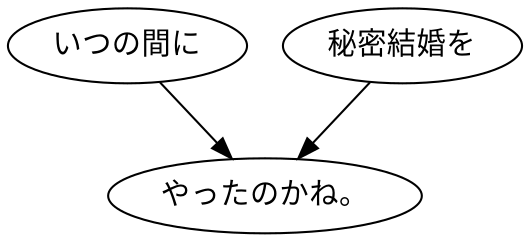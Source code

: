 digraph graph8417 {
	node0 [label="いつの間に"];
	node1 [label="秘密結婚を"];
	node2 [label="やったのかね。"];
	node0 -> node2;
	node1 -> node2;
}
